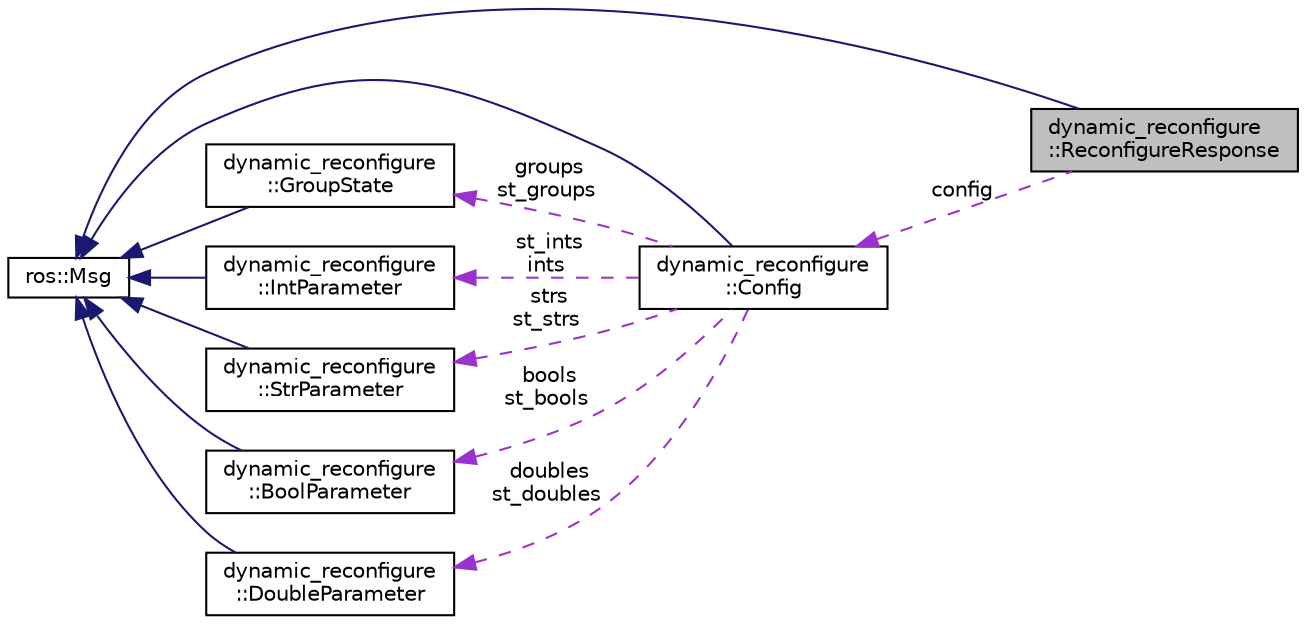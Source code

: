 digraph "dynamic_reconfigure::ReconfigureResponse"
{
  edge [fontname="Helvetica",fontsize="10",labelfontname="Helvetica",labelfontsize="10"];
  node [fontname="Helvetica",fontsize="10",shape=record];
  rankdir="LR";
  Node1 [label="dynamic_reconfigure\l::ReconfigureResponse",height=0.2,width=0.4,color="black", fillcolor="grey75", style="filled" fontcolor="black"];
  Node2 -> Node1 [dir="back",color="midnightblue",fontsize="10",style="solid",fontname="Helvetica"];
  Node2 [label="ros::Msg",height=0.2,width=0.4,color="black", fillcolor="white", style="filled",URL="$classros_1_1_msg.html"];
  Node3 -> Node1 [dir="back",color="darkorchid3",fontsize="10",style="dashed",label=" config" ,fontname="Helvetica"];
  Node3 [label="dynamic_reconfigure\l::Config",height=0.2,width=0.4,color="black", fillcolor="white", style="filled",URL="$classdynamic__reconfigure_1_1_config.html"];
  Node2 -> Node3 [dir="back",color="midnightblue",fontsize="10",style="solid",fontname="Helvetica"];
  Node4 -> Node3 [dir="back",color="darkorchid3",fontsize="10",style="dashed",label=" groups\nst_groups" ,fontname="Helvetica"];
  Node4 [label="dynamic_reconfigure\l::GroupState",height=0.2,width=0.4,color="black", fillcolor="white", style="filled",URL="$classdynamic__reconfigure_1_1_group_state.html"];
  Node2 -> Node4 [dir="back",color="midnightblue",fontsize="10",style="solid",fontname="Helvetica"];
  Node5 -> Node3 [dir="back",color="darkorchid3",fontsize="10",style="dashed",label=" st_ints\nints" ,fontname="Helvetica"];
  Node5 [label="dynamic_reconfigure\l::IntParameter",height=0.2,width=0.4,color="black", fillcolor="white", style="filled",URL="$classdynamic__reconfigure_1_1_int_parameter.html"];
  Node2 -> Node5 [dir="back",color="midnightblue",fontsize="10",style="solid",fontname="Helvetica"];
  Node6 -> Node3 [dir="back",color="darkorchid3",fontsize="10",style="dashed",label=" strs\nst_strs" ,fontname="Helvetica"];
  Node6 [label="dynamic_reconfigure\l::StrParameter",height=0.2,width=0.4,color="black", fillcolor="white", style="filled",URL="$classdynamic__reconfigure_1_1_str_parameter.html"];
  Node2 -> Node6 [dir="back",color="midnightblue",fontsize="10",style="solid",fontname="Helvetica"];
  Node7 -> Node3 [dir="back",color="darkorchid3",fontsize="10",style="dashed",label=" bools\nst_bools" ,fontname="Helvetica"];
  Node7 [label="dynamic_reconfigure\l::BoolParameter",height=0.2,width=0.4,color="black", fillcolor="white", style="filled",URL="$classdynamic__reconfigure_1_1_bool_parameter.html"];
  Node2 -> Node7 [dir="back",color="midnightblue",fontsize="10",style="solid",fontname="Helvetica"];
  Node8 -> Node3 [dir="back",color="darkorchid3",fontsize="10",style="dashed",label=" doubles\nst_doubles" ,fontname="Helvetica"];
  Node8 [label="dynamic_reconfigure\l::DoubleParameter",height=0.2,width=0.4,color="black", fillcolor="white", style="filled",URL="$classdynamic__reconfigure_1_1_double_parameter.html"];
  Node2 -> Node8 [dir="back",color="midnightblue",fontsize="10",style="solid",fontname="Helvetica"];
}
